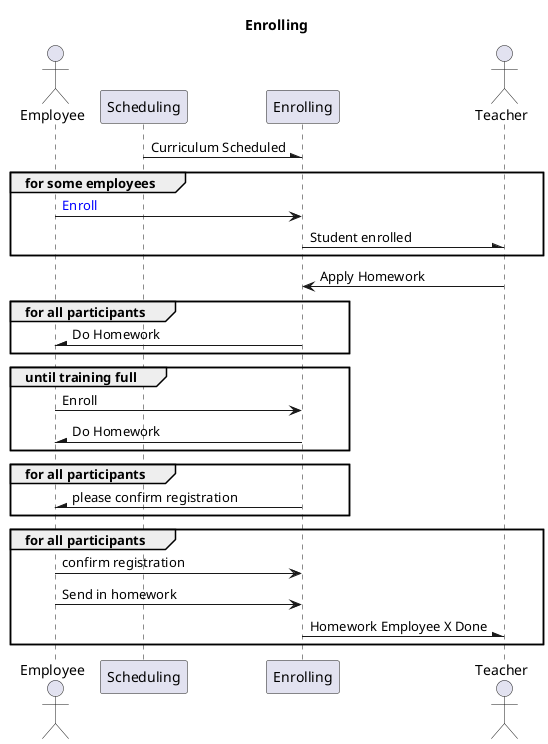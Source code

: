 @startuml
Title Enrolling
actor Employee
participant Scheduling
participant Enrolling
actor Teacher

Scheduling -\ Enrolling : Curriculum Scheduled
group for some employees
    Employee -> Enrolling : <color:blue>Enroll</color>
    Enrolling -\ Teacher : Student enrolled
end
Teacher -> Enrolling : Apply Homework
group for all participants
    Enrolling -\ Employee : Do Homework
end
group until training full
    Employee -> Enrolling : Enroll
    Enrolling -\ Employee : Do Homework
end

group for all participants
    Enrolling -\ Employee : please confirm registration
end
group for all participants
    Employee -> Enrolling :  confirm registration
    Employee -> Enrolling : Send in homework
    Enrolling -\ Teacher : Homework Employee X Done
end



@enduml
